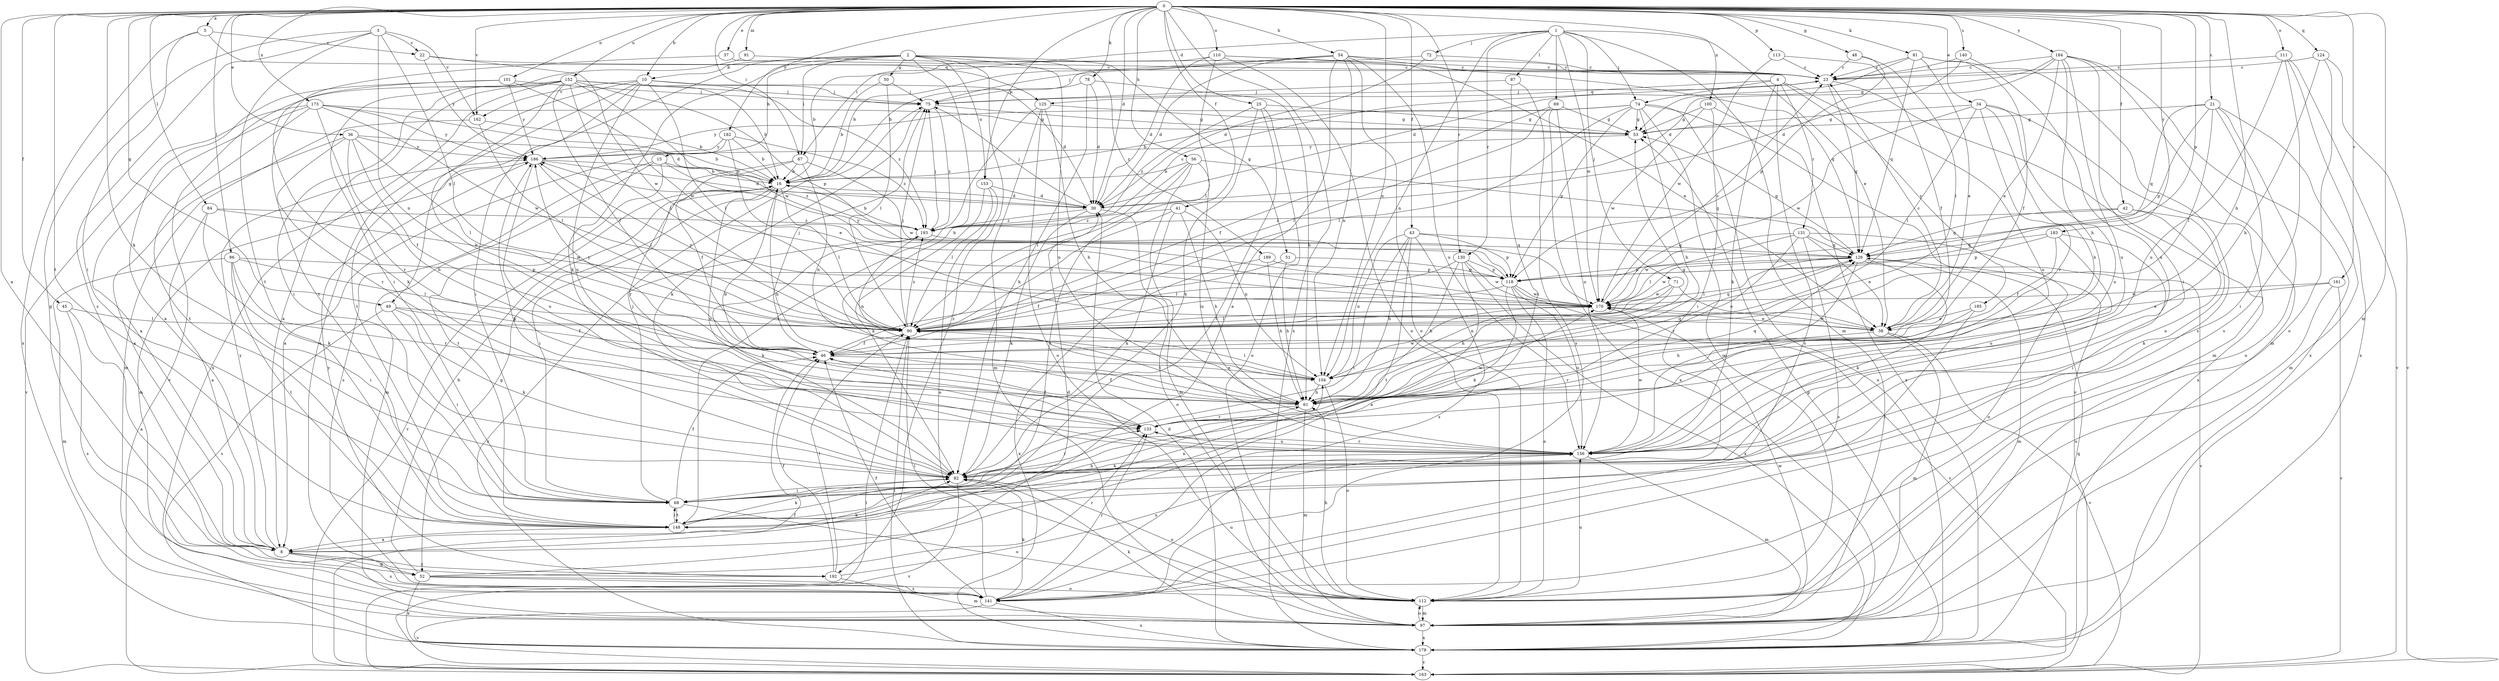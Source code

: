 strict digraph  {
0;
1;
2;
3;
4;
5;
8;
10;
15;
16;
21;
22;
23;
25;
30;
34;
36;
37;
38;
41;
42;
43;
45;
46;
48;
49;
50;
51;
52;
53;
54;
56;
61;
67;
68;
69;
71;
72;
74;
75;
78;
81;
82;
84;
86;
87;
90;
91;
97;
100;
101;
104;
110;
111;
112;
113;
118;
124;
125;
126;
130;
131;
133;
140;
141;
148;
152;
153;
156;
161;
162;
163;
170;
173;
178;
182;
183;
184;
185;
186;
189;
192;
193;
0 -> 5  [label=a];
0 -> 8  [label=a];
0 -> 10  [label=b];
0 -> 21  [label=c];
0 -> 25  [label=d];
0 -> 30  [label=d];
0 -> 34  [label=e];
0 -> 36  [label=e];
0 -> 37  [label=e];
0 -> 41  [label=f];
0 -> 42  [label=f];
0 -> 43  [label=f];
0 -> 45  [label=f];
0 -> 48  [label=g];
0 -> 49  [label=g];
0 -> 54  [label=h];
0 -> 56  [label=h];
0 -> 61  [label=h];
0 -> 67  [label=i];
0 -> 78  [label=k];
0 -> 81  [label=k];
0 -> 82  [label=k];
0 -> 84  [label=l];
0 -> 86  [label=l];
0 -> 91  [label=m];
0 -> 97  [label=m];
0 -> 100  [label=n];
0 -> 101  [label=n];
0 -> 104  [label=n];
0 -> 110  [label=o];
0 -> 111  [label=o];
0 -> 113  [label=p];
0 -> 118  [label=p];
0 -> 124  [label=q];
0 -> 130  [label=r];
0 -> 140  [label=s];
0 -> 148  [label=t];
0 -> 152  [label=u];
0 -> 153  [label=u];
0 -> 161  [label=v];
0 -> 162  [label=v];
0 -> 173  [label=x];
0 -> 178  [label=x];
0 -> 182  [label=y];
0 -> 183  [label=y];
0 -> 184  [label=y];
1 -> 38  [label=e];
1 -> 67  [label=i];
1 -> 69  [label=j];
1 -> 71  [label=j];
1 -> 72  [label=j];
1 -> 74  [label=j];
1 -> 87  [label=l];
1 -> 97  [label=m];
1 -> 104  [label=n];
1 -> 130  [label=r];
1 -> 170  [label=w];
2 -> 10  [label=b];
2 -> 15  [label=b];
2 -> 49  [label=g];
2 -> 50  [label=g];
2 -> 51  [label=g];
2 -> 61  [label=h];
2 -> 67  [label=i];
2 -> 82  [label=k];
2 -> 153  [label=u];
2 -> 156  [label=u];
2 -> 189  [label=z];
2 -> 192  [label=z];
3 -> 22  [label=c];
3 -> 52  [label=g];
3 -> 90  [label=l];
3 -> 104  [label=n];
3 -> 148  [label=t];
3 -> 162  [label=v];
3 -> 192  [label=z];
4 -> 74  [label=j];
4 -> 82  [label=k];
4 -> 125  [label=q];
4 -> 131  [label=r];
4 -> 141  [label=s];
4 -> 156  [label=u];
4 -> 185  [label=y];
5 -> 22  [label=c];
5 -> 68  [label=i];
5 -> 125  [label=q];
5 -> 178  [label=x];
8 -> 52  [label=g];
8 -> 82  [label=k];
8 -> 141  [label=s];
8 -> 186  [label=y];
8 -> 192  [label=z];
10 -> 30  [label=d];
10 -> 68  [label=i];
10 -> 75  [label=j];
10 -> 90  [label=l];
10 -> 141  [label=s];
10 -> 148  [label=t];
10 -> 156  [label=u];
10 -> 162  [label=v];
15 -> 16  [label=b];
15 -> 97  [label=m];
15 -> 141  [label=s];
15 -> 148  [label=t];
15 -> 193  [label=z];
16 -> 30  [label=d];
16 -> 52  [label=g];
16 -> 61  [label=h];
16 -> 68  [label=i];
16 -> 90  [label=l];
16 -> 156  [label=u];
16 -> 163  [label=v];
21 -> 53  [label=g];
21 -> 68  [label=i];
21 -> 90  [label=l];
21 -> 97  [label=m];
21 -> 112  [label=o];
21 -> 118  [label=p];
21 -> 126  [label=q];
22 -> 23  [label=c];
22 -> 170  [label=w];
22 -> 186  [label=y];
23 -> 75  [label=j];
23 -> 97  [label=m];
23 -> 126  [label=q];
25 -> 53  [label=g];
25 -> 82  [label=k];
25 -> 112  [label=o];
25 -> 148  [label=t];
25 -> 193  [label=z];
30 -> 75  [label=j];
30 -> 82  [label=k];
30 -> 112  [label=o];
30 -> 193  [label=z];
34 -> 53  [label=g];
34 -> 61  [label=h];
34 -> 90  [label=l];
34 -> 133  [label=r];
34 -> 156  [label=u];
34 -> 170  [label=w];
34 -> 178  [label=x];
36 -> 8  [label=a];
36 -> 16  [label=b];
36 -> 46  [label=f];
36 -> 61  [label=h];
36 -> 90  [label=l];
36 -> 133  [label=r];
36 -> 186  [label=y];
37 -> 23  [label=c];
37 -> 148  [label=t];
38 -> 23  [label=c];
38 -> 97  [label=m];
38 -> 133  [label=r];
38 -> 163  [label=v];
38 -> 170  [label=w];
41 -> 61  [label=h];
41 -> 82  [label=k];
41 -> 90  [label=l];
41 -> 104  [label=n];
41 -> 193  [label=z];
42 -> 82  [label=k];
42 -> 126  [label=q];
42 -> 156  [label=u];
42 -> 193  [label=z];
43 -> 61  [label=h];
43 -> 68  [label=i];
43 -> 104  [label=n];
43 -> 118  [label=p];
43 -> 126  [label=q];
43 -> 141  [label=s];
43 -> 148  [label=t];
45 -> 8  [label=a];
45 -> 90  [label=l];
45 -> 141  [label=s];
46 -> 75  [label=j];
46 -> 104  [label=n];
46 -> 186  [label=y];
48 -> 23  [label=c];
48 -> 90  [label=l];
48 -> 118  [label=p];
49 -> 46  [label=f];
49 -> 68  [label=i];
49 -> 82  [label=k];
49 -> 90  [label=l];
49 -> 141  [label=s];
50 -> 16  [label=b];
50 -> 75  [label=j];
50 -> 90  [label=l];
51 -> 46  [label=f];
51 -> 61  [label=h];
51 -> 118  [label=p];
52 -> 16  [label=b];
52 -> 30  [label=d];
52 -> 112  [label=o];
52 -> 133  [label=r];
52 -> 141  [label=s];
52 -> 178  [label=x];
53 -> 186  [label=y];
54 -> 8  [label=a];
54 -> 16  [label=b];
54 -> 23  [label=c];
54 -> 30  [label=d];
54 -> 75  [label=j];
54 -> 104  [label=n];
54 -> 112  [label=o];
54 -> 126  [label=q];
54 -> 156  [label=u];
56 -> 16  [label=b];
56 -> 90  [label=l];
56 -> 97  [label=m];
56 -> 126  [label=q];
56 -> 148  [label=t];
56 -> 156  [label=u];
61 -> 16  [label=b];
61 -> 46  [label=f];
61 -> 53  [label=g];
61 -> 90  [label=l];
61 -> 97  [label=m];
61 -> 126  [label=q];
61 -> 133  [label=r];
67 -> 16  [label=b];
67 -> 46  [label=f];
67 -> 104  [label=n];
67 -> 133  [label=r];
67 -> 170  [label=w];
68 -> 46  [label=f];
68 -> 75  [label=j];
68 -> 112  [label=o];
68 -> 148  [label=t];
69 -> 46  [label=f];
69 -> 53  [label=g];
69 -> 90  [label=l];
69 -> 156  [label=u];
69 -> 178  [label=x];
71 -> 38  [label=e];
71 -> 61  [label=h];
71 -> 104  [label=n];
71 -> 170  [label=w];
72 -> 16  [label=b];
72 -> 23  [label=c];
72 -> 30  [label=d];
74 -> 16  [label=b];
74 -> 53  [label=g];
74 -> 61  [label=h];
74 -> 90  [label=l];
74 -> 112  [label=o];
74 -> 118  [label=p];
74 -> 163  [label=v];
74 -> 178  [label=x];
74 -> 186  [label=y];
75 -> 53  [label=g];
75 -> 82  [label=k];
75 -> 193  [label=z];
78 -> 30  [label=d];
78 -> 61  [label=h];
78 -> 75  [label=j];
78 -> 82  [label=k];
81 -> 23  [label=c];
81 -> 30  [label=d];
81 -> 38  [label=e];
81 -> 46  [label=f];
81 -> 126  [label=q];
81 -> 141  [label=s];
82 -> 68  [label=i];
82 -> 112  [label=o];
82 -> 133  [label=r];
82 -> 163  [label=v];
82 -> 186  [label=y];
84 -> 8  [label=a];
84 -> 82  [label=k];
84 -> 170  [label=w];
84 -> 193  [label=z];
86 -> 68  [label=i];
86 -> 90  [label=l];
86 -> 97  [label=m];
86 -> 118  [label=p];
86 -> 133  [label=r];
86 -> 148  [label=t];
87 -> 68  [label=i];
87 -> 75  [label=j];
87 -> 141  [label=s];
90 -> 46  [label=f];
90 -> 75  [label=j];
90 -> 126  [label=q];
90 -> 186  [label=y];
90 -> 193  [label=z];
91 -> 23  [label=c];
91 -> 68  [label=i];
97 -> 82  [label=k];
97 -> 112  [label=o];
97 -> 170  [label=w];
97 -> 178  [label=x];
100 -> 53  [label=g];
100 -> 68  [label=i];
100 -> 170  [label=w];
100 -> 178  [label=x];
101 -> 8  [label=a];
101 -> 75  [label=j];
101 -> 82  [label=k];
101 -> 170  [label=w];
101 -> 186  [label=y];
104 -> 61  [label=h];
104 -> 90  [label=l];
104 -> 112  [label=o];
104 -> 126  [label=q];
104 -> 170  [label=w];
110 -> 16  [label=b];
110 -> 23  [label=c];
110 -> 30  [label=d];
110 -> 38  [label=e];
110 -> 90  [label=l];
110 -> 112  [label=o];
111 -> 23  [label=c];
111 -> 141  [label=s];
111 -> 156  [label=u];
111 -> 163  [label=v];
111 -> 178  [label=x];
112 -> 61  [label=h];
112 -> 97  [label=m];
112 -> 156  [label=u];
113 -> 23  [label=c];
113 -> 46  [label=f];
113 -> 170  [label=w];
118 -> 82  [label=k];
118 -> 90  [label=l];
118 -> 112  [label=o];
118 -> 156  [label=u];
118 -> 163  [label=v];
118 -> 170  [label=w];
118 -> 186  [label=y];
124 -> 23  [label=c];
124 -> 61  [label=h];
124 -> 112  [label=o];
124 -> 163  [label=v];
125 -> 53  [label=g];
125 -> 61  [label=h];
125 -> 97  [label=m];
125 -> 112  [label=o];
125 -> 148  [label=t];
126 -> 53  [label=g];
126 -> 82  [label=k];
126 -> 90  [label=l];
126 -> 97  [label=m];
126 -> 118  [label=p];
126 -> 156  [label=u];
126 -> 163  [label=v];
126 -> 170  [label=w];
130 -> 8  [label=a];
130 -> 61  [label=h];
130 -> 90  [label=l];
130 -> 118  [label=p];
130 -> 170  [label=w];
130 -> 178  [label=x];
131 -> 38  [label=e];
131 -> 90  [label=l];
131 -> 112  [label=o];
131 -> 126  [label=q];
131 -> 133  [label=r];
131 -> 141  [label=s];
131 -> 170  [label=w];
133 -> 46  [label=f];
133 -> 156  [label=u];
133 -> 170  [label=w];
140 -> 23  [label=c];
140 -> 30  [label=d];
140 -> 156  [label=u];
141 -> 46  [label=f];
141 -> 82  [label=k];
141 -> 90  [label=l];
141 -> 133  [label=r];
141 -> 156  [label=u];
141 -> 163  [label=v];
141 -> 178  [label=x];
148 -> 8  [label=a];
148 -> 61  [label=h];
148 -> 68  [label=i];
148 -> 82  [label=k];
148 -> 104  [label=n];
152 -> 8  [label=a];
152 -> 16  [label=b];
152 -> 46  [label=f];
152 -> 61  [label=h];
152 -> 68  [label=i];
152 -> 75  [label=j];
152 -> 90  [label=l];
152 -> 118  [label=p];
152 -> 163  [label=v];
152 -> 170  [label=w];
152 -> 178  [label=x];
152 -> 193  [label=z];
153 -> 30  [label=d];
153 -> 82  [label=k];
153 -> 90  [label=l];
153 -> 112  [label=o];
156 -> 82  [label=k];
156 -> 97  [label=m];
156 -> 133  [label=r];
156 -> 170  [label=w];
161 -> 38  [label=e];
161 -> 112  [label=o];
161 -> 163  [label=v];
161 -> 170  [label=w];
162 -> 16  [label=b];
162 -> 90  [label=l];
162 -> 97  [label=m];
163 -> 46  [label=f];
163 -> 90  [label=l];
170 -> 23  [label=c];
170 -> 38  [label=e];
170 -> 90  [label=l];
173 -> 8  [label=a];
173 -> 30  [label=d];
173 -> 53  [label=g];
173 -> 133  [label=r];
173 -> 148  [label=t];
173 -> 163  [label=v];
173 -> 170  [label=w];
173 -> 186  [label=y];
178 -> 30  [label=d];
178 -> 53  [label=g];
178 -> 90  [label=l];
178 -> 126  [label=q];
178 -> 163  [label=v];
178 -> 193  [label=z];
182 -> 8  [label=a];
182 -> 16  [label=b];
182 -> 38  [label=e];
182 -> 186  [label=y];
182 -> 193  [label=z];
183 -> 46  [label=f];
183 -> 68  [label=i];
183 -> 118  [label=p];
183 -> 126  [label=q];
183 -> 156  [label=u];
184 -> 23  [label=c];
184 -> 30  [label=d];
184 -> 38  [label=e];
184 -> 53  [label=g];
184 -> 61  [label=h];
184 -> 68  [label=i];
184 -> 97  [label=m];
184 -> 156  [label=u];
184 -> 178  [label=x];
185 -> 38  [label=e];
185 -> 61  [label=h];
185 -> 148  [label=t];
186 -> 16  [label=b];
186 -> 30  [label=d];
186 -> 90  [label=l];
186 -> 97  [label=m];
186 -> 156  [label=u];
189 -> 61  [label=h];
189 -> 118  [label=p];
189 -> 178  [label=x];
192 -> 46  [label=f];
192 -> 90  [label=l];
192 -> 97  [label=m];
192 -> 156  [label=u];
192 -> 186  [label=y];
193 -> 16  [label=b];
193 -> 23  [label=c];
193 -> 75  [label=j];
193 -> 82  [label=k];
193 -> 104  [label=n];
193 -> 126  [label=q];
}
